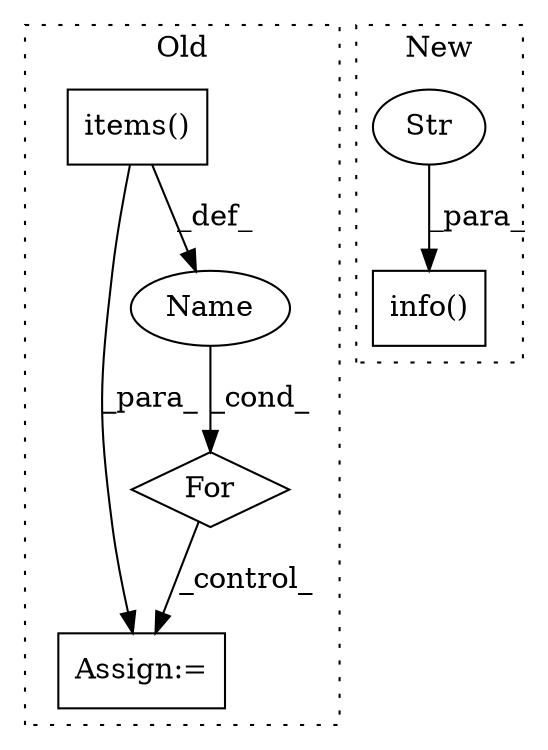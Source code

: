 digraph G {
subgraph cluster0 {
1 [label="items()" a="75" s="2836" l="28" shape="box"];
3 [label="For" a="107" s="2809,2864" l="4,14" shape="diamond"];
4 [label="Assign:=" a="68" s="2892" l="3" shape="box"];
6 [label="Name" a="87" s="2825" l="7" shape="ellipse"];
label = "Old";
style="dotted";
}
subgraph cluster1 {
2 [label="info()" a="75" s="7886,7950" l="12,1" shape="box"];
5 [label="Str" a="66" s="7898" l="52" shape="ellipse"];
label = "New";
style="dotted";
}
1 -> 4 [label="_para_"];
1 -> 6 [label="_def_"];
3 -> 4 [label="_control_"];
5 -> 2 [label="_para_"];
6 -> 3 [label="_cond_"];
}